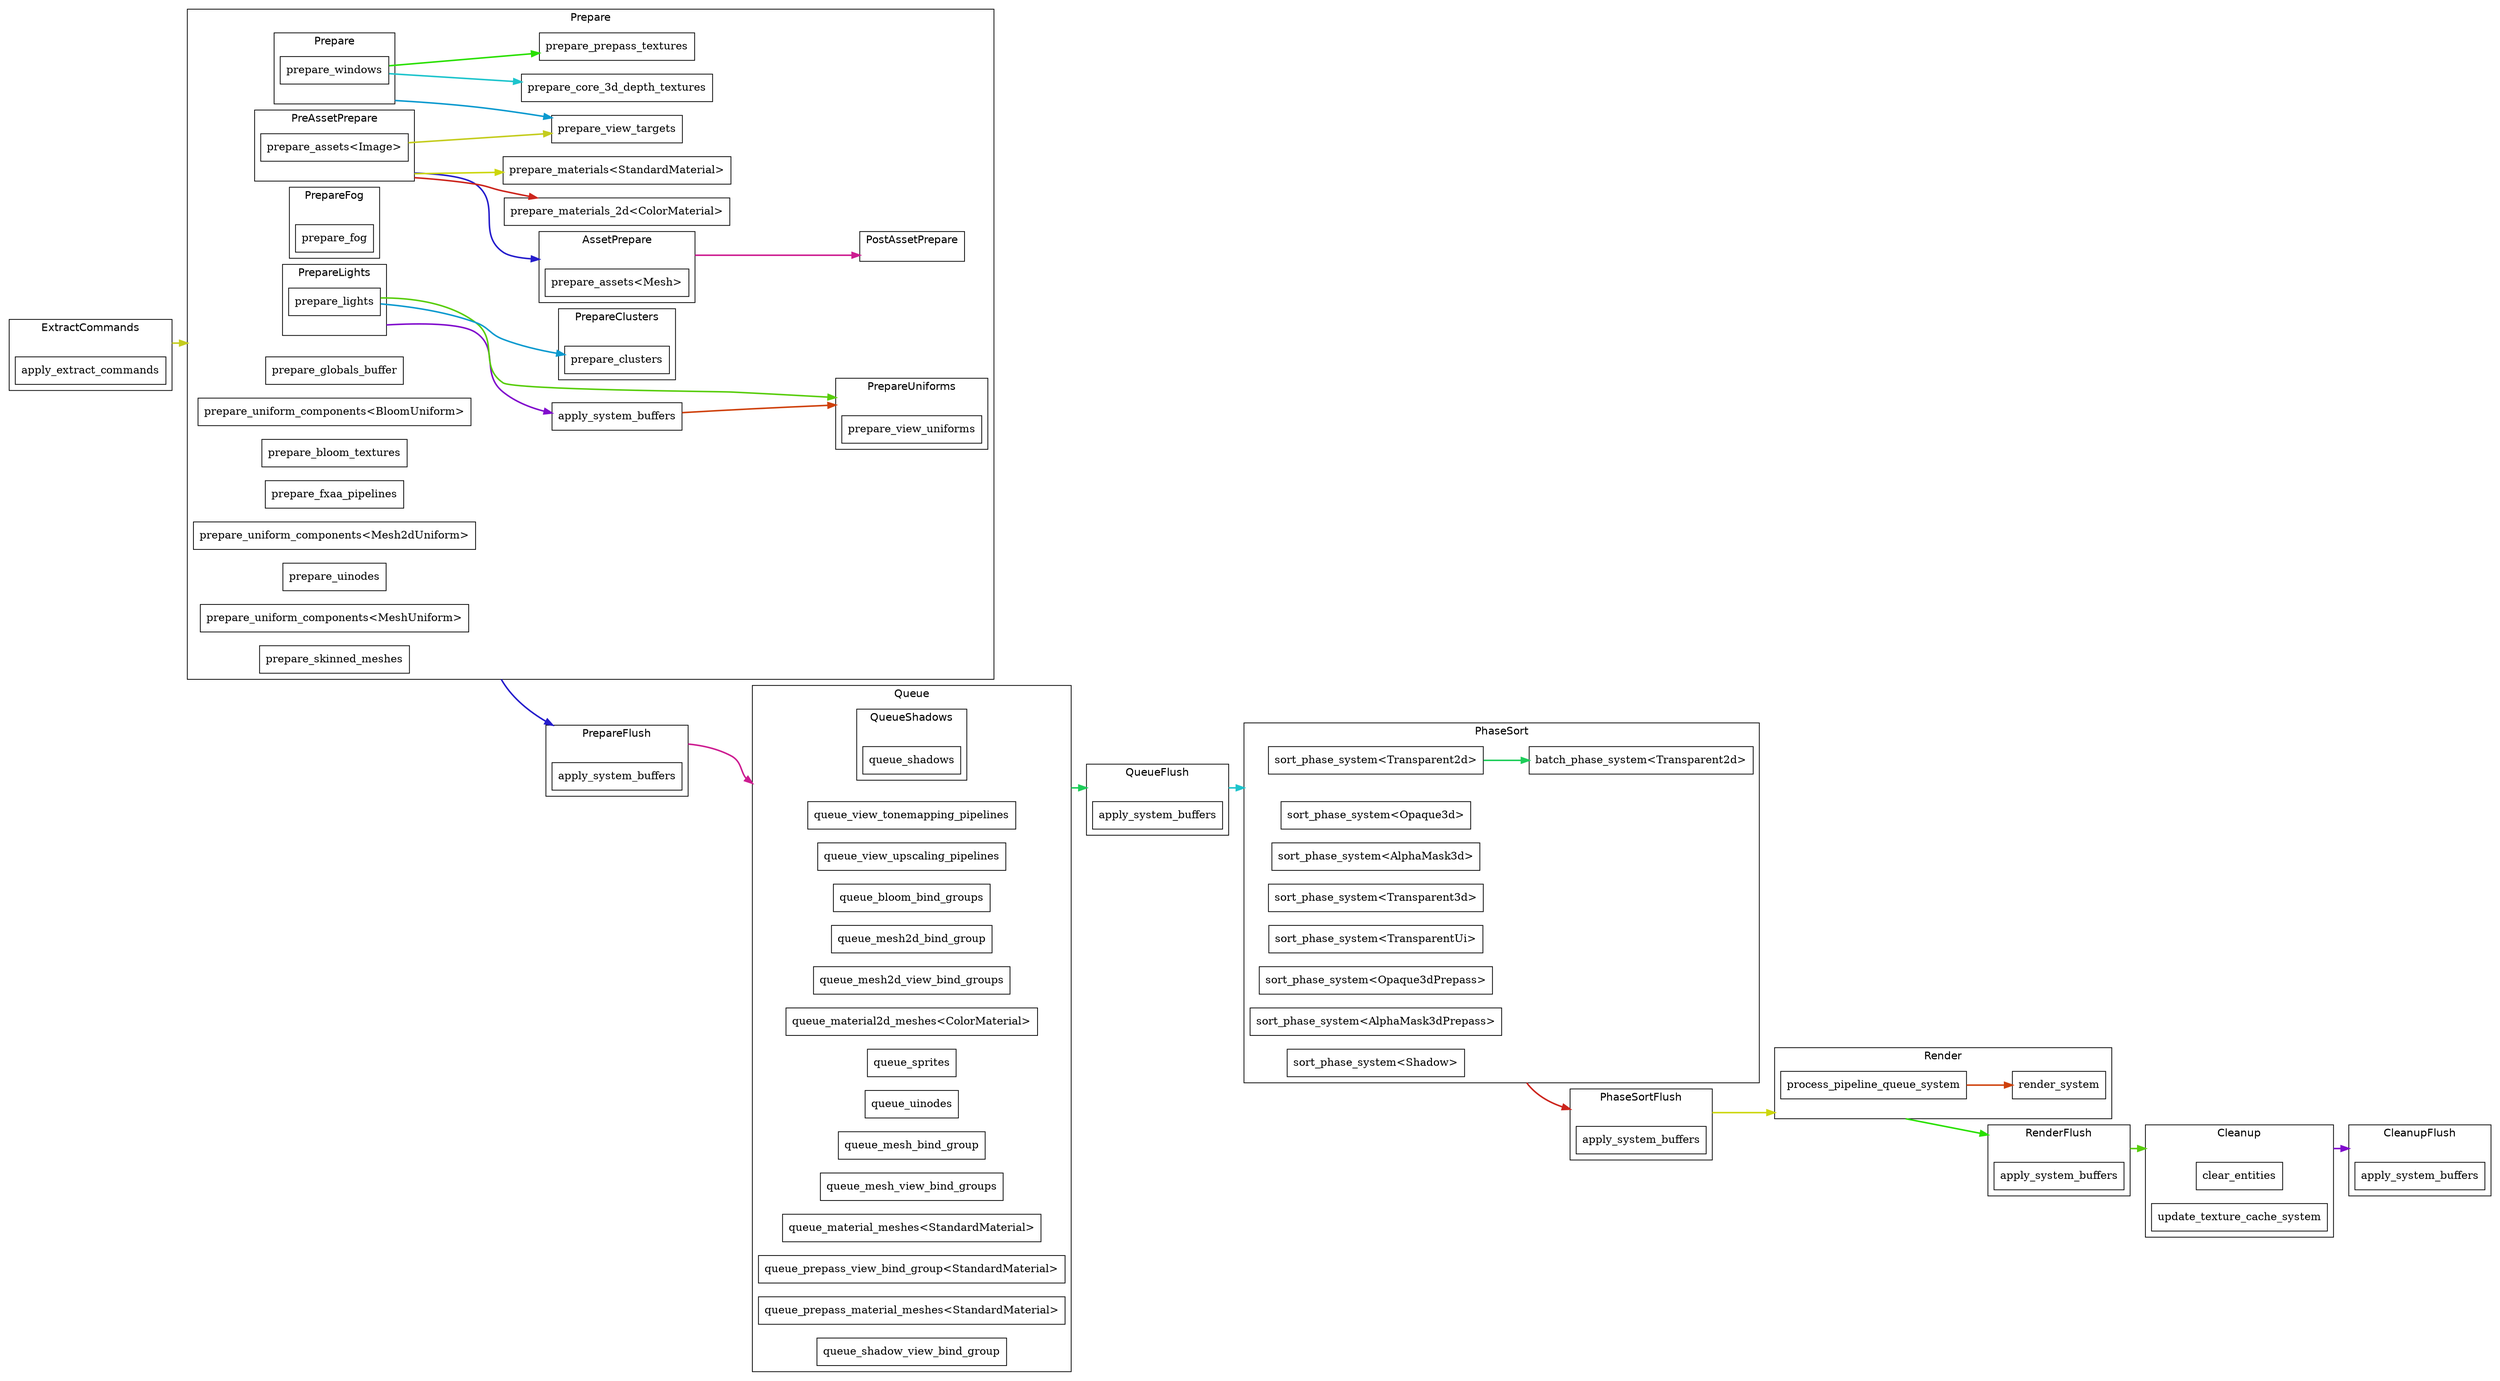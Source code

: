 digraph "" {
	"compound"="true";
	"splines"="spline";
	"rankdir"="LR";
	"bgcolor"="white";
	"fontname"="Helvetica";
	edge ["penwidth"="2"];
	node ["shape"="box", "style"="filled", "fillcolor"="white", "color"="black"];
	subgraph "clusternode_Set(1)" {
		"label"="PrepareFlush";
		"tooltip"="PrepareFlush";
		"bgcolor"="white";
		"color"="black";
		"set_marker_node_Set(1)" ["style"="invis", "label"="", "height"="0", "shape"="point"]
		"node_System(0)" ["label"="apply_system_buffers", "tooltip"="bevy_ecs::schedule::executor::apply_system_buffers"]
	}
	
	subgraph "clusternode_Set(2)" {
		"label"="QueueFlush";
		"tooltip"="QueueFlush";
		"bgcolor"="white";
		"color"="black";
		"set_marker_node_Set(2)" ["style"="invis", "label"="", "height"="0", "shape"="point"]
		"node_System(1)" ["label"="apply_system_buffers", "tooltip"="bevy_ecs::schedule::executor::apply_system_buffers"]
	}
	
	subgraph "clusternode_Set(3)" {
		"label"="PhaseSortFlush";
		"tooltip"="PhaseSortFlush";
		"bgcolor"="white";
		"color"="black";
		"set_marker_node_Set(3)" ["style"="invis", "label"="", "height"="0", "shape"="point"]
		"node_System(2)" ["label"="apply_system_buffers", "tooltip"="bevy_ecs::schedule::executor::apply_system_buffers"]
	}
	
	subgraph "clusternode_Set(4)" {
		"label"="RenderFlush";
		"tooltip"="RenderFlush";
		"bgcolor"="white";
		"color"="black";
		"set_marker_node_Set(4)" ["style"="invis", "label"="", "height"="0", "shape"="point"]
		"node_System(3)" ["label"="apply_system_buffers", "tooltip"="bevy_ecs::schedule::executor::apply_system_buffers"]
	}
	
	subgraph "clusternode_Set(5)" {
		"label"="CleanupFlush";
		"tooltip"="CleanupFlush";
		"bgcolor"="white";
		"color"="black";
		"set_marker_node_Set(5)" ["style"="invis", "label"="", "height"="0", "shape"="point"]
		"node_System(4)" ["label"="apply_system_buffers", "tooltip"="bevy_ecs::schedule::executor::apply_system_buffers"]
	}
	
	subgraph "clusternode_Set(6)" {
		"label"="ExtractCommands";
		"tooltip"="ExtractCommands";
		"bgcolor"="white";
		"color"="black";
		"set_marker_node_Set(6)" ["style"="invis", "label"="", "height"="0", "shape"="point"]
		"node_System(5)" ["label"="apply_extract_commands", "tooltip"="bevy_render::apply_extract_commands"]
	}
	
	subgraph "clusternode_Set(7)" {
		"label"="Prepare";
		"tooltip"="Prepare";
		"bgcolor"="white";
		"color"="black";
		"set_marker_node_Set(7)" ["style"="invis", "label"="", "height"="0", "shape"="point"]
		subgraph "clusternode_Set(16)" {
			"label"="Prepare";
			"tooltip"="Prepare";
			"bgcolor"="white";
			"color"="black";
			"set_marker_node_Set(16)" ["style"="invis", "label"="", "height"="0", "shape"="point"]
			"node_System(9)" ["label"="prepare_windows", "tooltip"="bevy_render::view::window::prepare_windows"]
		}
		
		subgraph "clusternode_Set(18)" {
			"label"="PrepareUniforms";
			"tooltip"="PrepareUniforms";
			"bgcolor"="white";
			"color"="black";
			"set_marker_node_Set(18)" ["style"="invis", "label"="", "height"="0", "shape"="point"]
			"node_System(10)" ["label"="prepare_view_uniforms", "tooltip"="bevy_render::view::prepare_view_uniforms"]
		}
		
		subgraph "clusternode_Set(22)" {
			"label"="PreAssetPrepare";
			"tooltip"="PreAssetPrepare";
			"bgcolor"="white";
			"color"="black";
			"set_marker_node_Set(22)" ["style"="invis", "label"="", "height"="0", "shape"="point"]
			"node_System(14)" ["label"="prepare_assets<Image>", "tooltip"="bevy_render::render_asset::prepare_assets<bevy_render::texture::image::Image>"]
		}
		
		subgraph "clusternode_Set(23)" {
			"label"="AssetPrepare";
			"tooltip"="AssetPrepare";
			"bgcolor"="white";
			"color"="black";
			"set_marker_node_Set(23)" ["style"="invis", "label"="", "height"="0", "shape"="point"]
			"node_System(12)" ["label"="prepare_assets<Mesh>", "tooltip"="bevy_render::render_asset::prepare_assets<bevy_render::mesh::mesh::Mesh>"]
		}
		
		subgraph "clusternode_Set(24)" {
			"label"="PostAssetPrepare";
			"tooltip"="PostAssetPrepare";
			"bgcolor"="white";
			"color"="black";
			"set_marker_node_Set(24)" ["style"="invis", "label"="", "height"="0", "shape"="point"]
		}
		
		subgraph "clusternode_Set(62)" {
			"label"="PrepareFog";
			"tooltip"="PrepareFog";
			"bgcolor"="white";
			"color"="black";
			"set_marker_node_Set(62)" ["style"="invis", "label"="", "height"="0", "shape"="point"]
			"node_System(48)" ["label"="prepare_fog", "tooltip"="bevy_pbr::render::fog::prepare_fog"]
		}
		
		subgraph "clusternode_Set(63)" {
			"label"="PrepareLights";
			"tooltip"="PrepareLights";
			"bgcolor"="white";
			"color"="black";
			"set_marker_node_Set(63)" ["style"="invis", "label"="", "height"="0", "shape"="point"]
			"node_System(49)" ["label"="prepare_lights", "tooltip"="bevy_pbr::render::light::prepare_lights"]
		}
		
		subgraph "clusternode_Set(64)" {
			"label"="PrepareClusters";
			"tooltip"="PrepareClusters";
			"bgcolor"="white";
			"color"="black";
			"set_marker_node_Set(64)" ["style"="invis", "label"="", "height"="0", "shape"="point"]
			"node_System(51)" ["label"="prepare_clusters", "tooltip"="bevy_pbr::render::light::prepare_clusters"]
		}
		
		"node_System(11)" ["label"="prepare_view_targets", "tooltip"="bevy_render::view::prepare_view_targets"]
		"node_System(13)" ["label"="prepare_globals_buffer", "tooltip"="bevy_render::globals::prepare_globals_buffer"]
		"node_System(18)" ["label"="prepare_core_3d_depth_textures", "tooltip"="bevy_core_pipeline::core_3d::prepare_core_3d_depth_textures"]
		"node_System(24)" ["label"="prepare_uniform_components<BloomUniform>", "tooltip"="bevy_render::extract_component::prepare_uniform_components<bevy_core_pipeline::bloom::BloomUniform>"]
		"node_System(25)" ["label"="prepare_bloom_textures", "tooltip"="bevy_core_pipeline::bloom::prepare_bloom_textures"]
		"node_System(27)" ["label"="prepare_fxaa_pipelines", "tooltip"="bevy_core_pipeline::fxaa::prepare_fxaa_pipelines"]
		"node_System(28)" ["label"="prepare_uniform_components<Mesh2dUniform>", "tooltip"="bevy_render::extract_component::prepare_uniform_components<bevy_sprite::mesh2d::mesh::Mesh2dUniform>"]
		"node_System(31)" ["label"="prepare_materials_2d<ColorMaterial>", "tooltip"="bevy_sprite::mesh2d::material::prepare_materials_2d<bevy_sprite::mesh2d::color_material::ColorMaterial>"]
		"node_System(34)" ["label"="prepare_uinodes", "tooltip"="bevy_ui::render::prepare_uinodes"]
		"node_System(37)" ["label"="prepare_uniform_components<MeshUniform>", "tooltip"="bevy_render::extract_component::prepare_uniform_components<bevy_pbr::render::mesh::MeshUniform>"]
		"node_System(38)" ["label"="prepare_skinned_meshes", "tooltip"="bevy_pbr::render::mesh::prepare_skinned_meshes"]
		"node_System(41)" ["label"="prepare_materials<StandardMaterial>", "tooltip"="bevy_pbr::material::prepare_materials<bevy_pbr::pbr_material::StandardMaterial>"]
		"node_System(43)" ["label"="prepare_prepass_textures", "tooltip"="bevy_pbr::prepass::prepare_prepass_textures"]
		"node_System(50)" ["label"="apply_system_buffers", "tooltip"="bevy_ecs::schedule::executor::apply_system_buffers"]
	}
	
	subgraph "clusternode_Set(8)" {
		"label"="Queue";
		"tooltip"="Queue";
		"bgcolor"="white";
		"color"="black";
		"set_marker_node_Set(8)" ["style"="invis", "label"="", "height"="0", "shape"="point"]
		subgraph "clusternode_Set(65)" {
			"label"="QueueShadows";
			"tooltip"="QueueShadows";
			"bgcolor"="white";
			"color"="black";
			"set_marker_node_Set(65)" ["style"="invis", "label"="", "height"="0", "shape"="point"]
			"node_System(52)" ["label"="queue_shadows", "tooltip"="bevy_pbr::render::light::queue_shadows"]
		}
		
		"node_System(22)" ["label"="queue_view_tonemapping_pipelines", "tooltip"="bevy_core_pipeline::tonemapping::queue_view_tonemapping_pipelines"]
		"node_System(23)" ["label"="queue_view_upscaling_pipelines", "tooltip"="bevy_core_pipeline::upscaling::queue_view_upscaling_pipelines"]
		"node_System(26)" ["label"="queue_bloom_bind_groups", "tooltip"="bevy_core_pipeline::bloom::queue_bloom_bind_groups"]
		"node_System(29)" ["label"="queue_mesh2d_bind_group", "tooltip"="bevy_sprite::mesh2d::mesh::queue_mesh2d_bind_group"]
		"node_System(30)" ["label"="queue_mesh2d_view_bind_groups", "tooltip"="bevy_sprite::mesh2d::mesh::queue_mesh2d_view_bind_groups"]
		"node_System(32)" ["label"="queue_material2d_meshes<ColorMaterial>", "tooltip"="bevy_sprite::mesh2d::material::queue_material2d_meshes<bevy_sprite::mesh2d::color_material::ColorMaterial>"]
		"node_System(33)" ["label"="queue_sprites", "tooltip"="bevy_sprite::render::queue_sprites"]
		"node_System(35)" ["label"="queue_uinodes", "tooltip"="bevy_ui::render::queue_uinodes"]
		"node_System(39)" ["label"="queue_mesh_bind_group", "tooltip"="bevy_pbr::render::mesh::queue_mesh_bind_group"]
		"node_System(40)" ["label"="queue_mesh_view_bind_groups", "tooltip"="bevy_pbr::render::mesh::queue_mesh_view_bind_groups"]
		"node_System(42)" ["label"="queue_material_meshes<StandardMaterial>", "tooltip"="bevy_pbr::material::queue_material_meshes<bevy_pbr::pbr_material::StandardMaterial>"]
		"node_System(44)" ["label"="queue_prepass_view_bind_group<StandardMaterial>", "tooltip"="bevy_pbr::prepass::queue_prepass_view_bind_group<bevy_pbr::pbr_material::StandardMaterial>"]
		"node_System(45)" ["label"="queue_prepass_material_meshes<StandardMaterial>", "tooltip"="bevy_pbr::prepass::queue_prepass_material_meshes<bevy_pbr::pbr_material::StandardMaterial>"]
		"node_System(53)" ["label"="queue_shadow_view_bind_group", "tooltip"="bevy_pbr::render::light::queue_shadow_view_bind_group"]
	}
	
	subgraph "clusternode_Set(9)" {
		"label"="PhaseSort";
		"tooltip"="PhaseSort";
		"bgcolor"="white";
		"color"="black";
		"set_marker_node_Set(9)" ["style"="invis", "label"="", "height"="0", "shape"="point"]
		"node_System(16)" ["label"="sort_phase_system<Transparent2d>", "tooltip"="bevy_render::render_phase::sort_phase_system<bevy_core_pipeline::core_2d::Transparent2d>"]
		"node_System(17)" ["label"="batch_phase_system<Transparent2d>", "tooltip"="bevy_render::render_phase::batch_phase_system<bevy_core_pipeline::core_2d::Transparent2d>"]
		"node_System(19)" ["label"="sort_phase_system<Opaque3d>", "tooltip"="bevy_render::render_phase::sort_phase_system<bevy_core_pipeline::core_3d::Opaque3d>"]
		"node_System(20)" ["label"="sort_phase_system<AlphaMask3d>", "tooltip"="bevy_render::render_phase::sort_phase_system<bevy_core_pipeline::core_3d::AlphaMask3d>"]
		"node_System(21)" ["label"="sort_phase_system<Transparent3d>", "tooltip"="bevy_render::render_phase::sort_phase_system<bevy_core_pipeline::core_3d::Transparent3d>"]
		"node_System(36)" ["label"="sort_phase_system<TransparentUi>", "tooltip"="bevy_render::render_phase::sort_phase_system<bevy_ui::render::render_pass::TransparentUi>"]
		"node_System(46)" ["label"="sort_phase_system<Opaque3dPrepass>", "tooltip"="bevy_render::render_phase::sort_phase_system<bevy_core_pipeline::prepass::Opaque3dPrepass>"]
		"node_System(47)" ["label"="sort_phase_system<AlphaMask3dPrepass>", "tooltip"="bevy_render::render_phase::sort_phase_system<bevy_core_pipeline::prepass::AlphaMask3dPrepass>"]
		"node_System(54)" ["label"="sort_phase_system<Shadow>", "tooltip"="bevy_render::render_phase::sort_phase_system<bevy_pbr::render::light::Shadow>"]
	}
	
	subgraph "clusternode_Set(10)" {
		"label"="Render";
		"tooltip"="Render";
		"bgcolor"="white";
		"color"="black";
		"set_marker_node_Set(10)" ["style"="invis", "label"="", "height"="0", "shape"="point"]
		"node_System(6)" ["label"="process_pipeline_queue_system", "tooltip"="bevy_render::render_resource::pipeline_cache::PipelineCache::process_pipeline_queue_system"]
		"node_System(7)" ["label"="render_system", "tooltip"="bevy_render::renderer::render_system"]
	}
	
	subgraph "clusternode_Set(11)" {
		"label"="Cleanup";
		"tooltip"="Cleanup";
		"bgcolor"="white";
		"color"="black";
		"set_marker_node_Set(11)" ["style"="invis", "label"="", "height"="0", "shape"="point"]
		"node_System(8)" ["label"="clear_entities", "tooltip"="bevy_ecs::world::World::clear_entities"]
		"node_System(15)" ["label"="update_texture_cache_system", "tooltip"="bevy_render::texture::texture_cache::update_texture_cache_system"]
	}
	
	"set_marker_node_Set(6)" -> "set_marker_node_Set(7)" ["lhead"="clusternode_Set(7)", "ltail"="clusternode_Set(6)", "tooltip"="ExtractCommands → Prepare", "color"="#c4cc1d"]
	"set_marker_node_Set(7)" -> "set_marker_node_Set(1)" ["lhead"="clusternode_Set(1)", "ltail"="clusternode_Set(7)", "tooltip"="Prepare → PrepareFlush", "color"="#251dcc"]
	"set_marker_node_Set(1)" -> "set_marker_node_Set(8)" ["lhead"="clusternode_Set(8)", "ltail"="clusternode_Set(1)", "tooltip"="PrepareFlush → Queue", "color"="#cd1d91"]
	"set_marker_node_Set(8)" -> "set_marker_node_Set(2)" ["lhead"="clusternode_Set(2)", "ltail"="clusternode_Set(8)", "tooltip"="Queue → QueueFlush", "color"="#1dcd59"]
	"set_marker_node_Set(2)" -> "set_marker_node_Set(9)" ["lhead"="clusternode_Set(9)", "ltail"="clusternode_Set(2)", "tooltip"="QueueFlush → PhaseSort", "color"="#1dc4cc"]
	"set_marker_node_Set(9)" -> "set_marker_node_Set(3)" ["lhead"="clusternode_Set(3)", "ltail"="clusternode_Set(9)", "tooltip"="PhaseSort → PhaseSortFlush", "color"="#cc251d"]
	"set_marker_node_Set(3)" -> "set_marker_node_Set(10)" ["lhead"="clusternode_Set(10)", "ltail"="clusternode_Set(3)", "tooltip"="PhaseSortFlush → Render", "color"="#ccd60d"]
	"set_marker_node_Set(10)" -> "set_marker_node_Set(4)" ["lhead"="clusternode_Set(4)", "ltail"="clusternode_Set(10)", "tooltip"="Render → RenderFlush", "color"="#29e000"]
	"set_marker_node_Set(4)" -> "set_marker_node_Set(11)" ["lhead"="clusternode_Set(11)", "ltail"="clusternode_Set(4)", "tooltip"="RenderFlush → Cleanup", "color"="#58cd0c"]
	"set_marker_node_Set(11)" -> "set_marker_node_Set(5)" ["lhead"="clusternode_Set(5)", "ltail"="clusternode_Set(11)", "tooltip"="Cleanup → CleanupFlush", "color"="#810ccd"]
	"node_System(6)" -> "node_System(7)" ["lhead"="", "ltail"="", "tooltip"="process_pipeline_queue_system → SystemTypeSet(render_system\")", "color"="#cf410c"]
	"set_marker_node_Set(16)" -> "node_System(11)" ["lhead"="", "ltail"="clusternode_Set(16)", "tooltip"="Prepare → prepare_view_targets", "color"="#0c9acf"]
	"node_System(14)" -> "node_System(11)" ["lhead"="", "ltail"="", "tooltip"="SystemTypeSet(prepare_assets<Image>\") → prepare_view_targets", "color"="#c4cc1d"]
	"set_marker_node_Set(22)" -> "set_marker_node_Set(23)" ["lhead"="clusternode_Set(23)", "ltail"="clusternode_Set(22)", "tooltip"="PreAssetPrepare → AssetPrepare", "color"="#251dcc"]
	"set_marker_node_Set(23)" -> "set_marker_node_Set(24)" ["lhead"="clusternode_Set(24)", "ltail"="clusternode_Set(23)", "tooltip"="AssetPrepare → PostAssetPrepare", "color"="#cd1d91"]
	"node_System(16)" -> "node_System(17)" ["lhead"="", "ltail"="", "tooltip"="SystemTypeSet(sort_phase_system<Transparent2d>\") → batch_phase_system<Transparent2d>", "color"="#1dcd59"]
	"node_System(9)" -> "node_System(18)" ["lhead"="", "ltail"="", "tooltip"="SystemTypeSet(prepare_windows\") → prepare_core_3d_depth_textures", "color"="#1dc4cc"]
	"set_marker_node_Set(22)" -> "node_System(31)" ["lhead"="", "ltail"="clusternode_Set(22)", "tooltip"="PreAssetPrepare → prepare_materials_2d<ColorMaterial>", "color"="#cc251d"]
	"set_marker_node_Set(22)" -> "node_System(41)" ["lhead"="", "ltail"="clusternode_Set(22)", "tooltip"="PreAssetPrepare → prepare_materials<StandardMaterial>", "color"="#ccd60d"]
	"node_System(9)" -> "node_System(43)" ["lhead"="", "ltail"="", "tooltip"="SystemTypeSet(prepare_windows\") → prepare_prepass_textures", "color"="#29e000"]
	"node_System(49)" -> "set_marker_node_Set(18)" ["lhead"="clusternode_Set(18)", "ltail"="", "tooltip"="prepare_lights → PrepareUniforms", "color"="#58cd0c"]
	"set_marker_node_Set(63)" -> "node_System(50)" ["lhead"="", "ltail"="clusternode_Set(63)", "tooltip"="PrepareLights → apply_system_buffers", "color"="#810ccd"]
	"node_System(50)" -> "set_marker_node_Set(18)" ["lhead"="clusternode_Set(18)", "ltail"="", "tooltip"="apply_system_buffers → PrepareUniforms", "color"="#cf410c"]
	"node_System(49)" -> "node_System(51)" ["lhead"="", "ltail"="", "tooltip"="SystemTypeSet(prepare_lights\") → prepare_clusters", "color"="#0c9acf"]
}
